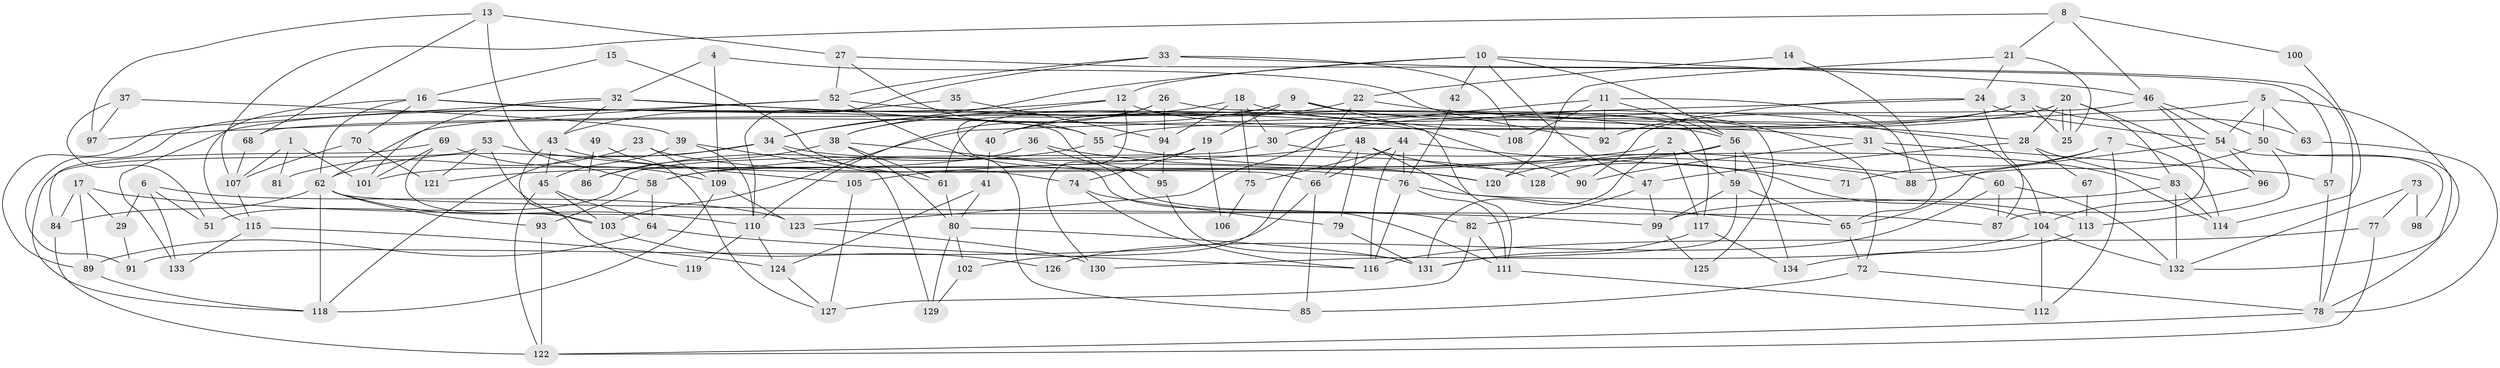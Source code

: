 // Generated by graph-tools (version 1.1) at 2025/14/03/09/25 04:14:49]
// undirected, 134 vertices, 268 edges
graph export_dot {
graph [start="1"]
  node [color=gray90,style=filled];
  1;
  2;
  3;
  4;
  5;
  6;
  7;
  8;
  9;
  10;
  11;
  12;
  13;
  14;
  15;
  16;
  17;
  18;
  19;
  20;
  21;
  22;
  23;
  24;
  25;
  26;
  27;
  28;
  29;
  30;
  31;
  32;
  33;
  34;
  35;
  36;
  37;
  38;
  39;
  40;
  41;
  42;
  43;
  44;
  45;
  46;
  47;
  48;
  49;
  50;
  51;
  52;
  53;
  54;
  55;
  56;
  57;
  58;
  59;
  60;
  61;
  62;
  63;
  64;
  65;
  66;
  67;
  68;
  69;
  70;
  71;
  72;
  73;
  74;
  75;
  76;
  77;
  78;
  79;
  80;
  81;
  82;
  83;
  84;
  85;
  86;
  87;
  88;
  89;
  90;
  91;
  92;
  93;
  94;
  95;
  96;
  97;
  98;
  99;
  100;
  101;
  102;
  103;
  104;
  105;
  106;
  107;
  108;
  109;
  110;
  111;
  112;
  113;
  114;
  115;
  116;
  117;
  118;
  119;
  120;
  121;
  122;
  123;
  124;
  125;
  126;
  127;
  128;
  129;
  130;
  131;
  132;
  133;
  134;
  1 -- 101;
  1 -- 107;
  1 -- 81;
  2 -- 59;
  2 -- 117;
  2 -- 105;
  2 -- 131;
  3 -- 123;
  3 -- 63;
  3 -- 25;
  3 -- 55;
  4 -- 109;
  4 -- 32;
  4 -- 92;
  5 -- 50;
  5 -- 54;
  5 -- 63;
  5 -- 97;
  5 -- 132;
  6 -- 123;
  6 -- 29;
  6 -- 51;
  6 -- 133;
  7 -- 114;
  7 -- 112;
  7 -- 71;
  7 -- 120;
  8 -- 21;
  8 -- 46;
  8 -- 100;
  8 -- 107;
  9 -- 110;
  9 -- 104;
  9 -- 19;
  9 -- 61;
  9 -- 111;
  9 -- 117;
  10 -- 34;
  10 -- 12;
  10 -- 42;
  10 -- 46;
  10 -- 47;
  10 -- 56;
  11 -- 56;
  11 -- 108;
  11 -- 30;
  11 -- 88;
  11 -- 92;
  12 -- 133;
  12 -- 34;
  12 -- 31;
  12 -- 130;
  13 -- 27;
  13 -- 58;
  13 -- 68;
  13 -- 97;
  14 -- 22;
  14 -- 65;
  15 -- 74;
  15 -- 16;
  16 -- 70;
  16 -- 95;
  16 -- 62;
  16 -- 90;
  16 -- 115;
  17 -- 84;
  17 -- 89;
  17 -- 29;
  17 -- 99;
  18 -- 38;
  18 -- 30;
  18 -- 72;
  18 -- 75;
  18 -- 94;
  19 -- 74;
  19 -- 58;
  19 -- 106;
  20 -- 28;
  20 -- 25;
  20 -- 25;
  20 -- 40;
  20 -- 83;
  20 -- 90;
  20 -- 96;
  21 -- 24;
  21 -- 25;
  21 -- 120;
  22 -- 28;
  22 -- 102;
  22 -- 40;
  23 -- 120;
  23 -- 109;
  23 -- 81;
  24 -- 54;
  24 -- 92;
  24 -- 87;
  24 -- 103;
  26 -- 66;
  26 -- 38;
  26 -- 94;
  26 -- 125;
  27 -- 55;
  27 -- 52;
  27 -- 57;
  28 -- 83;
  28 -- 47;
  28 -- 67;
  29 -- 91;
  30 -- 51;
  30 -- 114;
  31 -- 90;
  31 -- 57;
  31 -- 60;
  32 -- 43;
  32 -- 55;
  32 -- 89;
  32 -- 101;
  32 -- 108;
  33 -- 78;
  33 -- 52;
  33 -- 108;
  33 -- 110;
  34 -- 61;
  34 -- 62;
  34 -- 118;
  34 -- 128;
  35 -- 43;
  35 -- 94;
  36 -- 82;
  36 -- 120;
  36 -- 101;
  37 -- 39;
  37 -- 97;
  37 -- 51;
  38 -- 111;
  38 -- 61;
  38 -- 80;
  38 -- 86;
  39 -- 110;
  39 -- 45;
  39 -- 129;
  40 -- 41;
  41 -- 80;
  41 -- 124;
  42 -- 76;
  43 -- 76;
  43 -- 45;
  43 -- 119;
  44 -- 66;
  44 -- 76;
  44 -- 71;
  44 -- 75;
  44 -- 116;
  45 -- 103;
  45 -- 64;
  45 -- 122;
  46 -- 68;
  46 -- 50;
  46 -- 54;
  46 -- 87;
  47 -- 99;
  47 -- 82;
  48 -- 58;
  48 -- 104;
  48 -- 65;
  48 -- 66;
  48 -- 79;
  49 -- 86;
  49 -- 127;
  50 -- 78;
  50 -- 88;
  50 -- 113;
  52 -- 56;
  52 -- 62;
  52 -- 85;
  52 -- 91;
  53 -- 105;
  53 -- 118;
  53 -- 103;
  53 -- 121;
  54 -- 65;
  54 -- 96;
  54 -- 98;
  55 -- 88;
  55 -- 86;
  56 -- 59;
  56 -- 121;
  56 -- 128;
  56 -- 134;
  57 -- 78;
  58 -- 93;
  58 -- 64;
  59 -- 99;
  59 -- 65;
  59 -- 131;
  60 -- 87;
  60 -- 126;
  60 -- 132;
  61 -- 80;
  62 -- 87;
  62 -- 84;
  62 -- 93;
  62 -- 110;
  62 -- 118;
  63 -- 78;
  64 -- 89;
  64 -- 116;
  65 -- 72;
  66 -- 85;
  66 -- 91;
  67 -- 113;
  68 -- 107;
  69 -- 103;
  69 -- 101;
  69 -- 84;
  69 -- 109;
  70 -- 121;
  70 -- 107;
  72 -- 78;
  72 -- 85;
  73 -- 132;
  73 -- 77;
  73 -- 98;
  74 -- 116;
  74 -- 79;
  75 -- 106;
  76 -- 113;
  76 -- 116;
  76 -- 111;
  77 -- 122;
  77 -- 116;
  78 -- 122;
  79 -- 131;
  80 -- 131;
  80 -- 102;
  80 -- 129;
  82 -- 111;
  82 -- 127;
  83 -- 132;
  83 -- 99;
  83 -- 114;
  84 -- 122;
  89 -- 118;
  93 -- 122;
  94 -- 95;
  95 -- 131;
  96 -- 104;
  99 -- 125;
  100 -- 114;
  102 -- 129;
  103 -- 126;
  104 -- 132;
  104 -- 112;
  104 -- 130;
  105 -- 127;
  107 -- 115;
  109 -- 118;
  109 -- 123;
  110 -- 119;
  110 -- 124;
  111 -- 112;
  113 -- 134;
  115 -- 124;
  115 -- 133;
  117 -- 131;
  117 -- 134;
  123 -- 130;
  124 -- 127;
}
